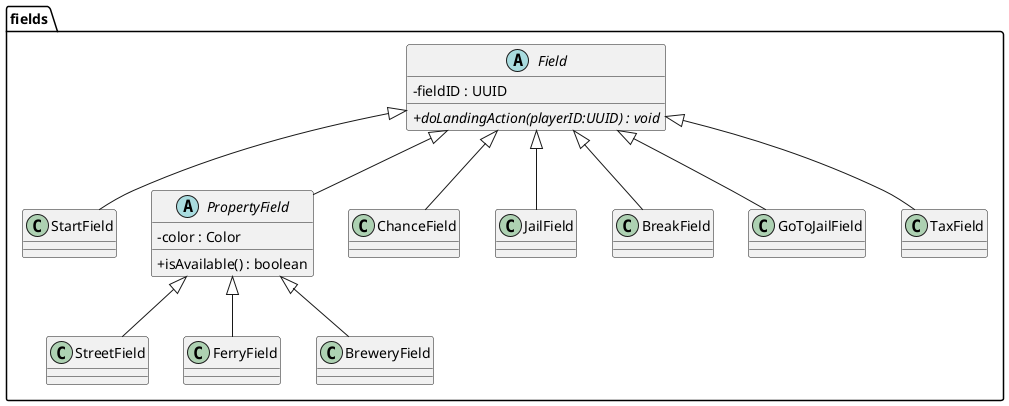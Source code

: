 @startuml
'https://plantuml.com/class-diagram

skinparam classAttributeIconSize 0

package fields {
    abstract class Field {
        -fieldID : UUID

        {abstract} +doLandingAction(playerID:UUID) : void
    }

    class StartField {
    }

    abstract class PropertyField {
        -color : Color

        +isAvailable() : boolean
    }

    class ChanceField {
    }

    class JailField {
    }

    class BreakField {
    }

    class GoToJailField {
    }

    class TaxField {
    }

    Field <|-- StartField
    Field <|-- PropertyField
    Field <|-- ChanceField
    Field <|-- JailField
    Field <|-- BreakField
    Field <|-- GoToJailField
    Field <|-- TaxField

    class StreetField {
    }

    class FerryField {
    }

    class BreweryField {
    }

    PropertyField <|-- StreetField
    PropertyField <|-- FerryField
    PropertyField <|-- BreweryField
}

@enduml
